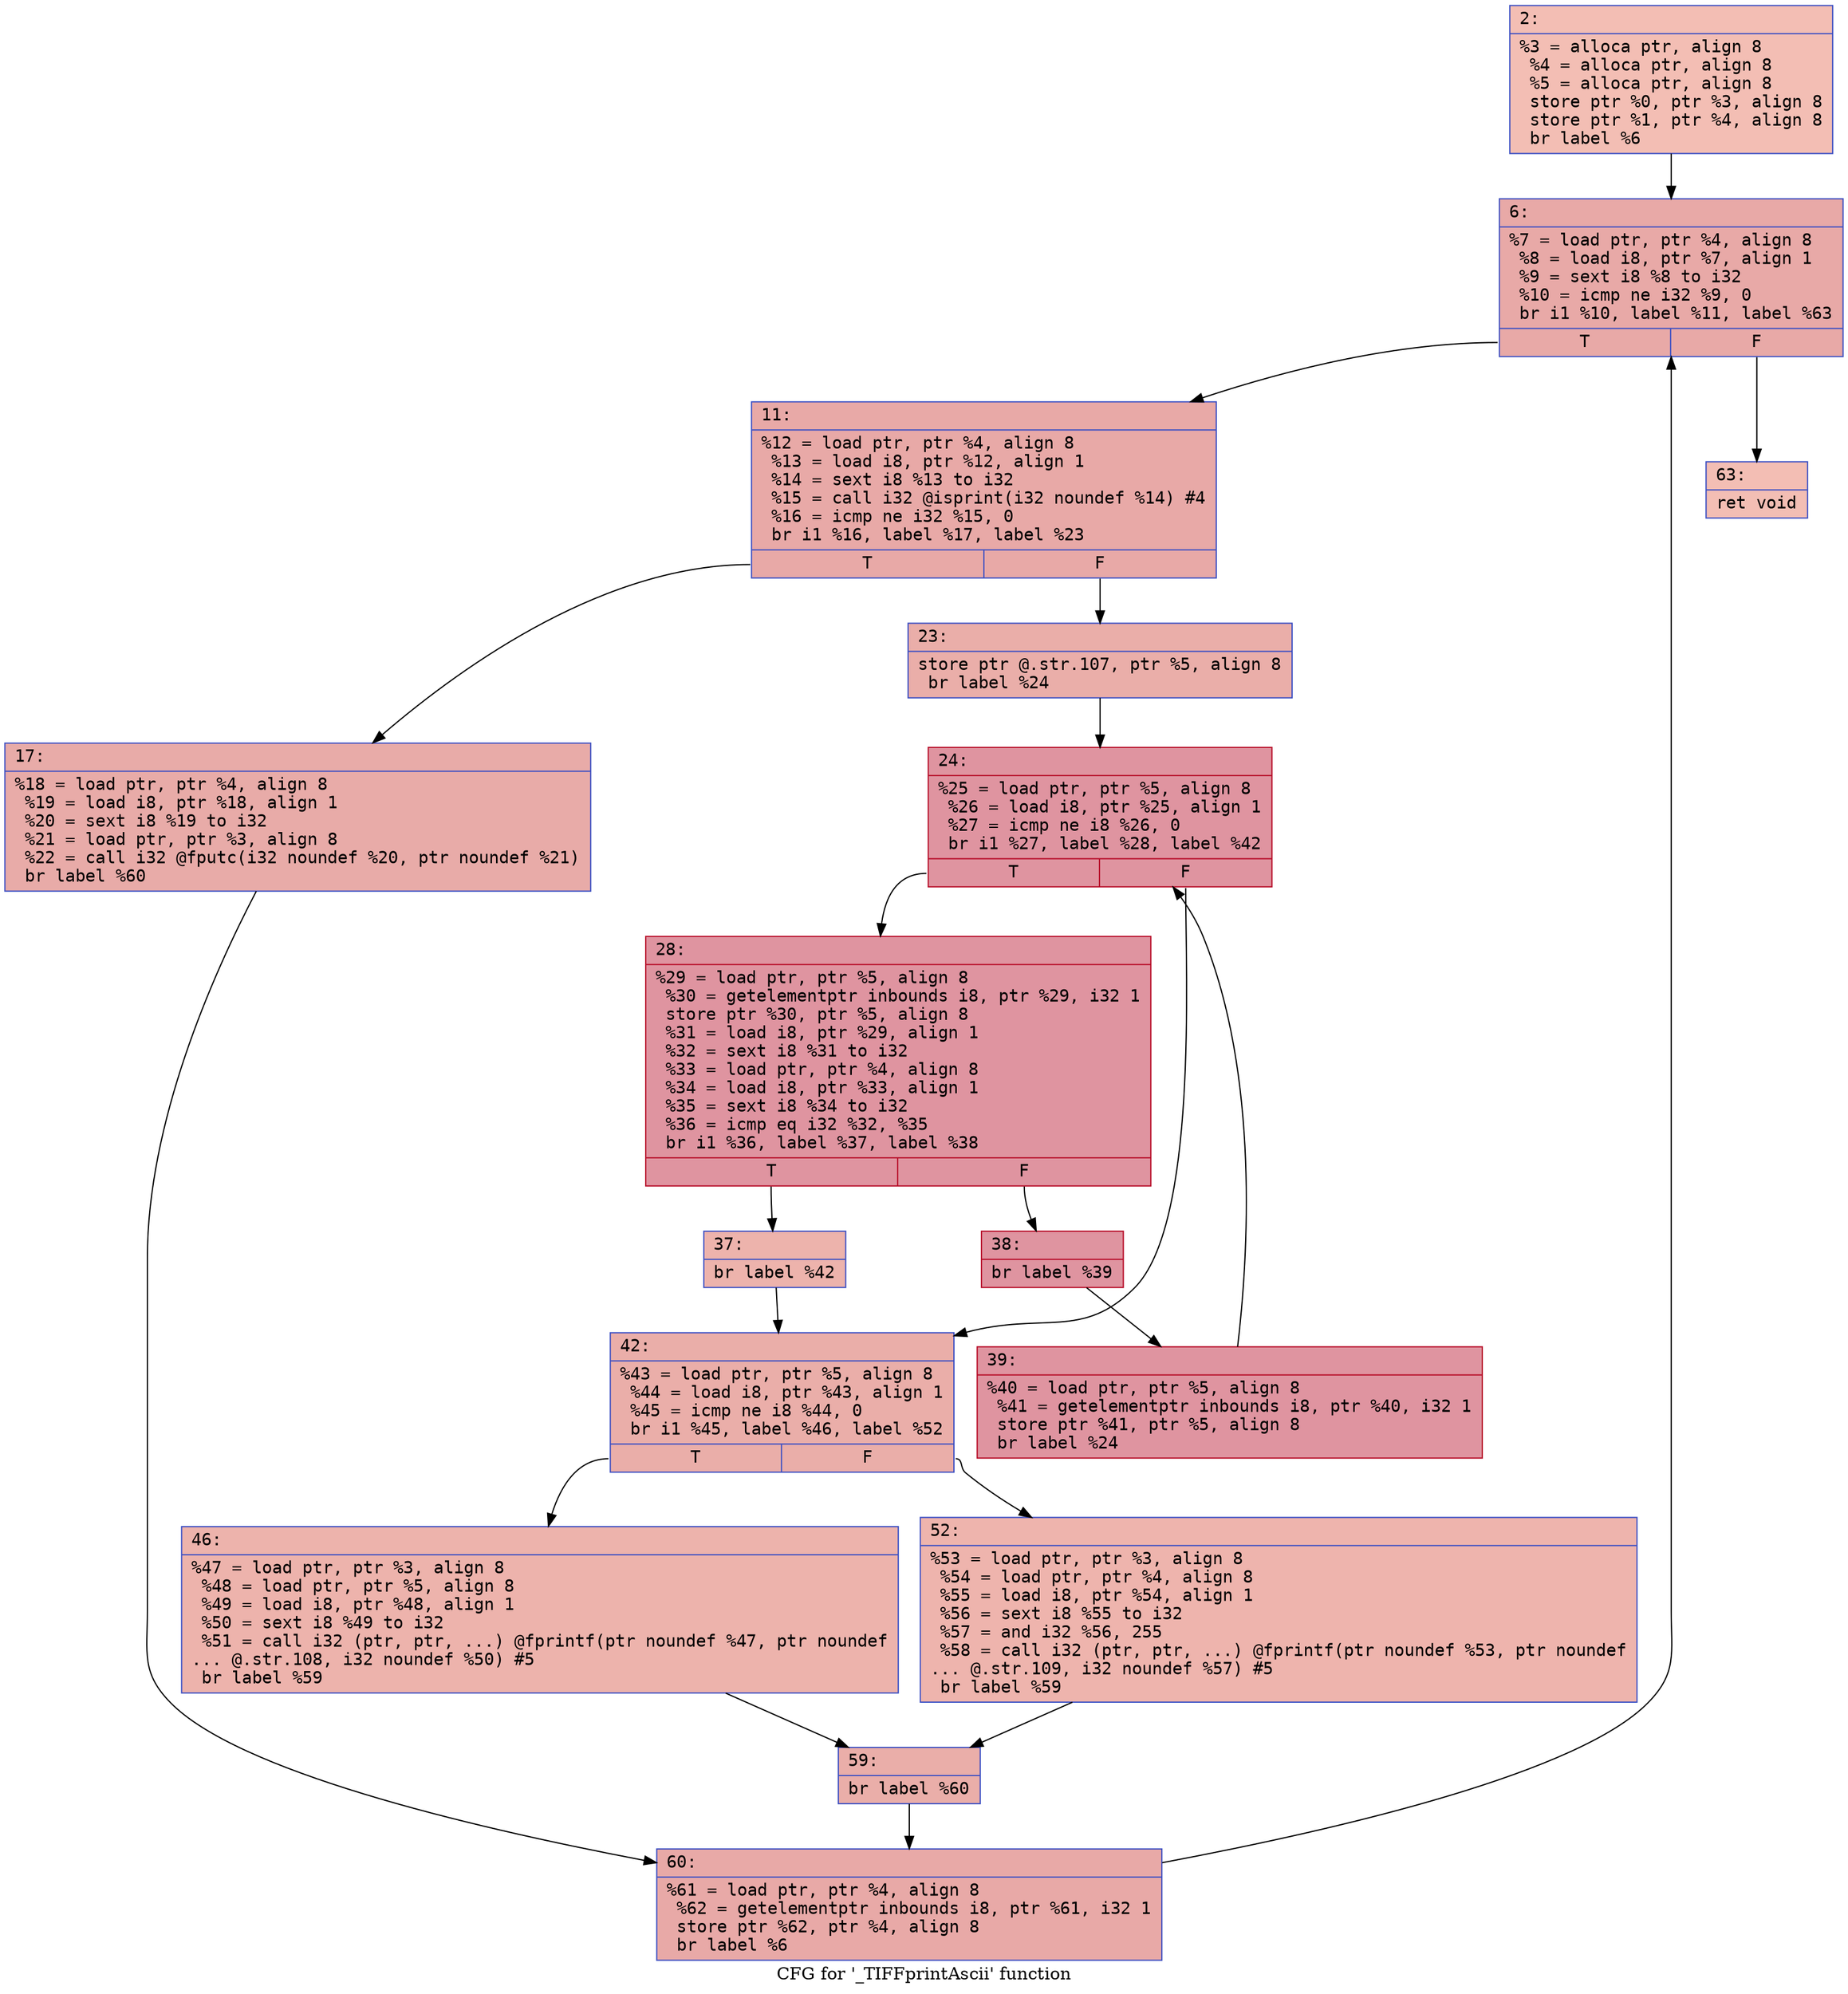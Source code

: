 digraph "CFG for '_TIFFprintAscii' function" {
	label="CFG for '_TIFFprintAscii' function";

	Node0x6000001000f0 [shape=record,color="#3d50c3ff", style=filled, fillcolor="#e36c5570" fontname="Courier",label="{2:\l|  %3 = alloca ptr, align 8\l  %4 = alloca ptr, align 8\l  %5 = alloca ptr, align 8\l  store ptr %0, ptr %3, align 8\l  store ptr %1, ptr %4, align 8\l  br label %6\l}"];
	Node0x6000001000f0 -> Node0x600000100140[tooltip="2 -> 6\nProbability 100.00%" ];
	Node0x600000100140 [shape=record,color="#3d50c3ff", style=filled, fillcolor="#ca3b3770" fontname="Courier",label="{6:\l|  %7 = load ptr, ptr %4, align 8\l  %8 = load i8, ptr %7, align 1\l  %9 = sext i8 %8 to i32\l  %10 = icmp ne i32 %9, 0\l  br i1 %10, label %11, label %63\l|{<s0>T|<s1>F}}"];
	Node0x600000100140:s0 -> Node0x600000100190[tooltip="6 -> 11\nProbability 96.88%" ];
	Node0x600000100140:s1 -> Node0x6000001005a0[tooltip="6 -> 63\nProbability 3.12%" ];
	Node0x600000100190 [shape=record,color="#3d50c3ff", style=filled, fillcolor="#ca3b3770" fontname="Courier",label="{11:\l|  %12 = load ptr, ptr %4, align 8\l  %13 = load i8, ptr %12, align 1\l  %14 = sext i8 %13 to i32\l  %15 = call i32 @isprint(i32 noundef %14) #4\l  %16 = icmp ne i32 %15, 0\l  br i1 %16, label %17, label %23\l|{<s0>T|<s1>F}}"];
	Node0x600000100190:s0 -> Node0x6000001001e0[tooltip="11 -> 17\nProbability 62.50%" ];
	Node0x600000100190:s1 -> Node0x600000100230[tooltip="11 -> 23\nProbability 37.50%" ];
	Node0x6000001001e0 [shape=record,color="#3d50c3ff", style=filled, fillcolor="#cc403a70" fontname="Courier",label="{17:\l|  %18 = load ptr, ptr %4, align 8\l  %19 = load i8, ptr %18, align 1\l  %20 = sext i8 %19 to i32\l  %21 = load ptr, ptr %3, align 8\l  %22 = call i32 @fputc(i32 noundef %20, ptr noundef %21)\l  br label %60\l}"];
	Node0x6000001001e0 -> Node0x600000100550[tooltip="17 -> 60\nProbability 100.00%" ];
	Node0x600000100230 [shape=record,color="#3d50c3ff", style=filled, fillcolor="#d0473d70" fontname="Courier",label="{23:\l|  store ptr @.str.107, ptr %5, align 8\l  br label %24\l}"];
	Node0x600000100230 -> Node0x600000100280[tooltip="23 -> 24\nProbability 100.00%" ];
	Node0x600000100280 [shape=record,color="#b70d28ff", style=filled, fillcolor="#b70d2870" fontname="Courier",label="{24:\l|  %25 = load ptr, ptr %5, align 8\l  %26 = load i8, ptr %25, align 1\l  %27 = icmp ne i8 %26, 0\l  br i1 %27, label %28, label %42\l|{<s0>T|<s1>F}}"];
	Node0x600000100280:s0 -> Node0x6000001002d0[tooltip="24 -> 28\nProbability 96.88%" ];
	Node0x600000100280:s1 -> Node0x600000100410[tooltip="24 -> 42\nProbability 3.12%" ];
	Node0x6000001002d0 [shape=record,color="#b70d28ff", style=filled, fillcolor="#b70d2870" fontname="Courier",label="{28:\l|  %29 = load ptr, ptr %5, align 8\l  %30 = getelementptr inbounds i8, ptr %29, i32 1\l  store ptr %30, ptr %5, align 8\l  %31 = load i8, ptr %29, align 1\l  %32 = sext i8 %31 to i32\l  %33 = load ptr, ptr %4, align 8\l  %34 = load i8, ptr %33, align 1\l  %35 = sext i8 %34 to i32\l  %36 = icmp eq i32 %32, %35\l  br i1 %36, label %37, label %38\l|{<s0>T|<s1>F}}"];
	Node0x6000001002d0:s0 -> Node0x600000100320[tooltip="28 -> 37\nProbability 3.12%" ];
	Node0x6000001002d0:s1 -> Node0x600000100370[tooltip="28 -> 38\nProbability 96.88%" ];
	Node0x600000100320 [shape=record,color="#3d50c3ff", style=filled, fillcolor="#d6524470" fontname="Courier",label="{37:\l|  br label %42\l}"];
	Node0x600000100320 -> Node0x600000100410[tooltip="37 -> 42\nProbability 100.00%" ];
	Node0x600000100370 [shape=record,color="#b70d28ff", style=filled, fillcolor="#b70d2870" fontname="Courier",label="{38:\l|  br label %39\l}"];
	Node0x600000100370 -> Node0x6000001003c0[tooltip="38 -> 39\nProbability 100.00%" ];
	Node0x6000001003c0 [shape=record,color="#b70d28ff", style=filled, fillcolor="#b70d2870" fontname="Courier",label="{39:\l|  %40 = load ptr, ptr %5, align 8\l  %41 = getelementptr inbounds i8, ptr %40, i32 1\l  store ptr %41, ptr %5, align 8\l  br label %24\l}"];
	Node0x6000001003c0 -> Node0x600000100280[tooltip="39 -> 24\nProbability 100.00%" ];
	Node0x600000100410 [shape=record,color="#3d50c3ff", style=filled, fillcolor="#d0473d70" fontname="Courier",label="{42:\l|  %43 = load ptr, ptr %5, align 8\l  %44 = load i8, ptr %43, align 1\l  %45 = icmp ne i8 %44, 0\l  br i1 %45, label %46, label %52\l|{<s0>T|<s1>F}}"];
	Node0x600000100410:s0 -> Node0x600000100460[tooltip="42 -> 46\nProbability 62.50%" ];
	Node0x600000100410:s1 -> Node0x6000001004b0[tooltip="42 -> 52\nProbability 37.50%" ];
	Node0x600000100460 [shape=record,color="#3d50c3ff", style=filled, fillcolor="#d6524470" fontname="Courier",label="{46:\l|  %47 = load ptr, ptr %3, align 8\l  %48 = load ptr, ptr %5, align 8\l  %49 = load i8, ptr %48, align 1\l  %50 = sext i8 %49 to i32\l  %51 = call i32 (ptr, ptr, ...) @fprintf(ptr noundef %47, ptr noundef\l... @.str.108, i32 noundef %50) #5\l  br label %59\l}"];
	Node0x600000100460 -> Node0x600000100500[tooltip="46 -> 59\nProbability 100.00%" ];
	Node0x6000001004b0 [shape=record,color="#3d50c3ff", style=filled, fillcolor="#d8564670" fontname="Courier",label="{52:\l|  %53 = load ptr, ptr %3, align 8\l  %54 = load ptr, ptr %4, align 8\l  %55 = load i8, ptr %54, align 1\l  %56 = sext i8 %55 to i32\l  %57 = and i32 %56, 255\l  %58 = call i32 (ptr, ptr, ...) @fprintf(ptr noundef %53, ptr noundef\l... @.str.109, i32 noundef %57) #5\l  br label %59\l}"];
	Node0x6000001004b0 -> Node0x600000100500[tooltip="52 -> 59\nProbability 100.00%" ];
	Node0x600000100500 [shape=record,color="#3d50c3ff", style=filled, fillcolor="#d0473d70" fontname="Courier",label="{59:\l|  br label %60\l}"];
	Node0x600000100500 -> Node0x600000100550[tooltip="59 -> 60\nProbability 100.00%" ];
	Node0x600000100550 [shape=record,color="#3d50c3ff", style=filled, fillcolor="#ca3b3770" fontname="Courier",label="{60:\l|  %61 = load ptr, ptr %4, align 8\l  %62 = getelementptr inbounds i8, ptr %61, i32 1\l  store ptr %62, ptr %4, align 8\l  br label %6\l}"];
	Node0x600000100550 -> Node0x600000100140[tooltip="60 -> 6\nProbability 100.00%" ];
	Node0x6000001005a0 [shape=record,color="#3d50c3ff", style=filled, fillcolor="#e36c5570" fontname="Courier",label="{63:\l|  ret void\l}"];
}
